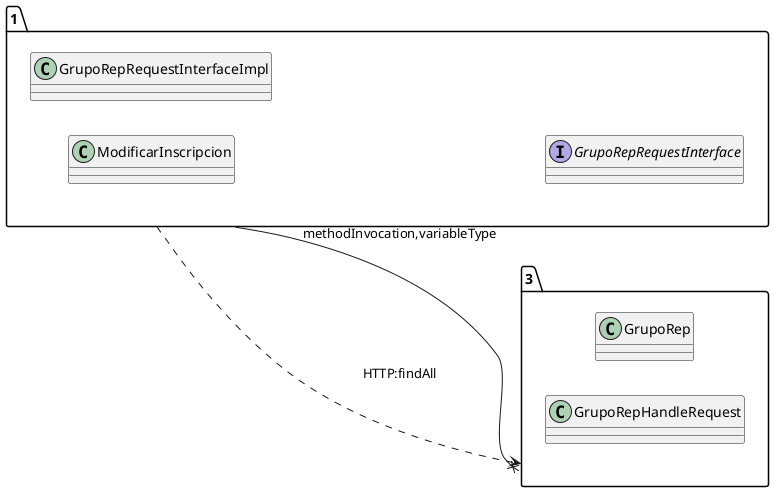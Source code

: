@startuml 
allow_mixing
left to right direction
package "1"{
class ModificarInscripcion
class GrupoRepRequestInterfaceImpl
interface GrupoRepRequestInterface

}
package "3"{
class GrupoRep
class GrupoRepHandleRequest

}
"1" --x "3":methodInvocation,variableType
"1" ..> "3":HTTP:findAll
@enduml